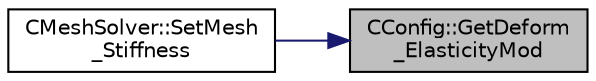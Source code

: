 digraph "CConfig::GetDeform_ElasticityMod"
{
 // LATEX_PDF_SIZE
  edge [fontname="Helvetica",fontsize="10",labelfontname="Helvetica",labelfontsize="10"];
  node [fontname="Helvetica",fontsize="10",shape=record];
  rankdir="RL";
  Node1 [label="CConfig::GetDeform\l_ElasticityMod",height=0.2,width=0.4,color="black", fillcolor="grey75", style="filled", fontcolor="black",tooltip="Get Young's modulus for deformation (constant stiffness deformation)"];
  Node1 -> Node2 [dir="back",color="midnightblue",fontsize="10",style="solid",fontname="Helvetica"];
  Node2 [label="CMeshSolver::SetMesh\l_Stiffness",height=0.2,width=0.4,color="black", fillcolor="white", style="filled",URL="$classCMeshSolver.html#a49249e3af7593bba364f8e25eded9845",tooltip="Set the stiffness of the mesh."];
}
